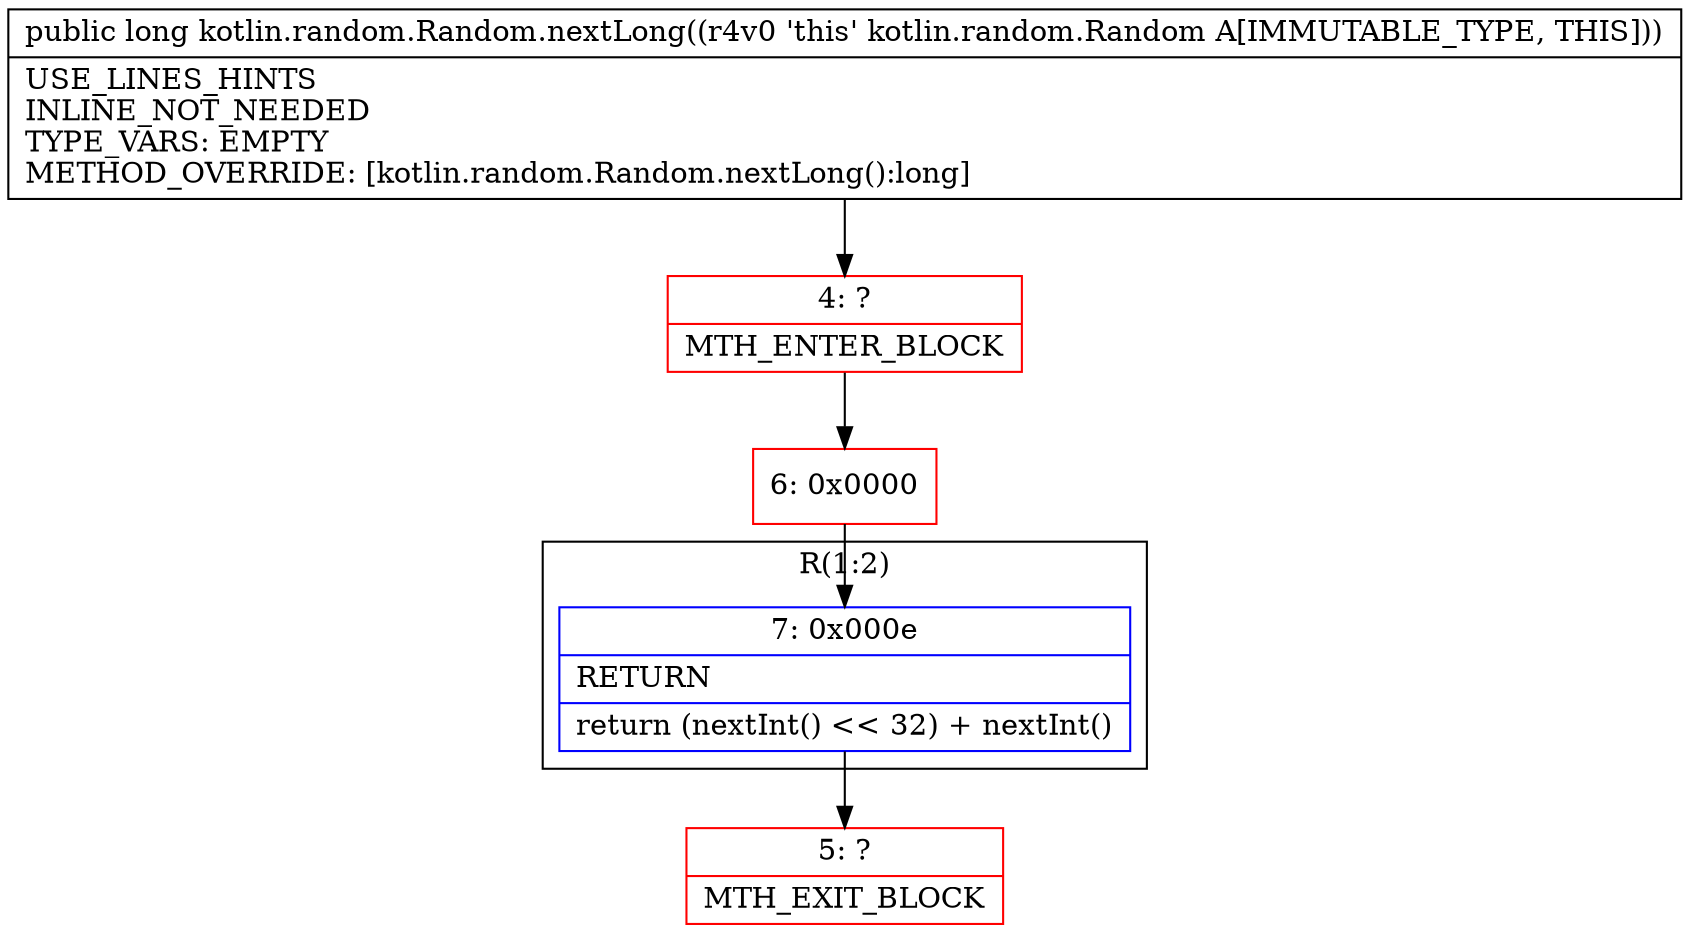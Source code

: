 digraph "CFG forkotlin.random.Random.nextLong()J" {
subgraph cluster_Region_1495165151 {
label = "R(1:2)";
node [shape=record,color=blue];
Node_7 [shape=record,label="{7\:\ 0x000e|RETURN\l|return (nextInt() \<\< 32) + nextInt()\l}"];
}
Node_4 [shape=record,color=red,label="{4\:\ ?|MTH_ENTER_BLOCK\l}"];
Node_6 [shape=record,color=red,label="{6\:\ 0x0000}"];
Node_5 [shape=record,color=red,label="{5\:\ ?|MTH_EXIT_BLOCK\l}"];
MethodNode[shape=record,label="{public long kotlin.random.Random.nextLong((r4v0 'this' kotlin.random.Random A[IMMUTABLE_TYPE, THIS]))  | USE_LINES_HINTS\lINLINE_NOT_NEEDED\lTYPE_VARS: EMPTY\lMETHOD_OVERRIDE: [kotlin.random.Random.nextLong():long]\l}"];
MethodNode -> Node_4;Node_7 -> Node_5;
Node_4 -> Node_6;
Node_6 -> Node_7;
}

